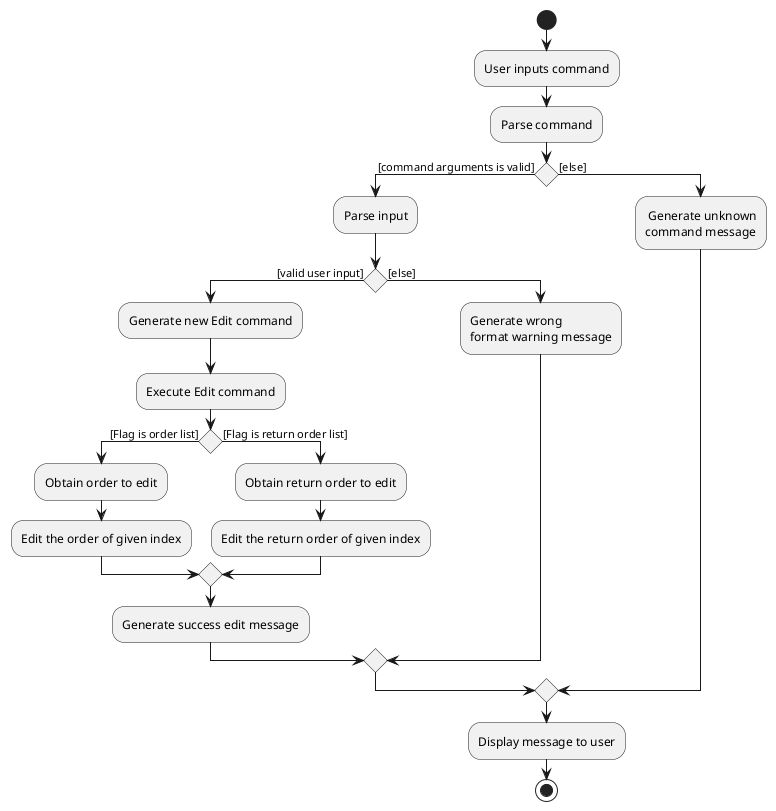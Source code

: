 @startuml
start
:User inputs command;
:Parse command;

if () then ([command arguments is valid])
    :Parse input;
    if () then ([valid user input])
        :Generate new Edit command;
        :Execute Edit command;
        if () then ([Flag is order list])
        :Obtain order to edit;
        :Edit the order of given index;
        else ([Flag is return order list])
        :Obtain return order to edit;
        :Edit the return order of given index;
        endif
        :Generate success edit message;
    else ([else])
        :Generate wrong
        format warning message;
    endif
else ([else])
    : Generate unknown
    command message;
endif
:Display message to user;
stop
@enduml
